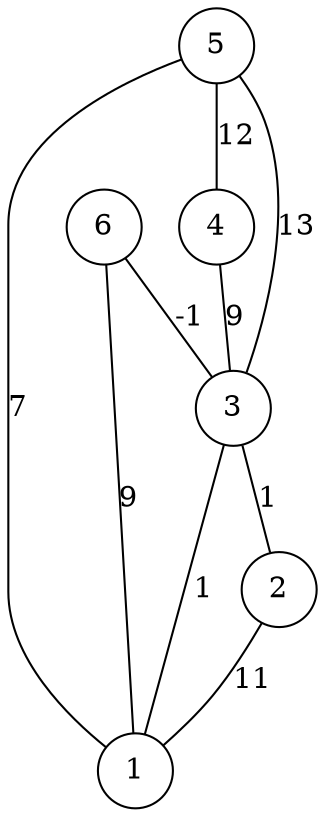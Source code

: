 graph { 
	 fontname="Helvetica,Arial,sans-serif" 
	 node [shape = circle]; 
	 6 -- 1 [label = "9"];
	 6 -- 3 [label = "-1"];
	 5 -- 1 [label = "7"];
	 5 -- 3 [label = "13"];
	 5 -- 4 [label = "12"];
	 4 -- 3 [label = "9"];
	 3 -- 1 [label = "1"];
	 3 -- 2 [label = "1"];
	 2 -- 1 [label = "11"];
	 1;
	 2;
	 3;
	 4;
	 5;
	 6;
}

